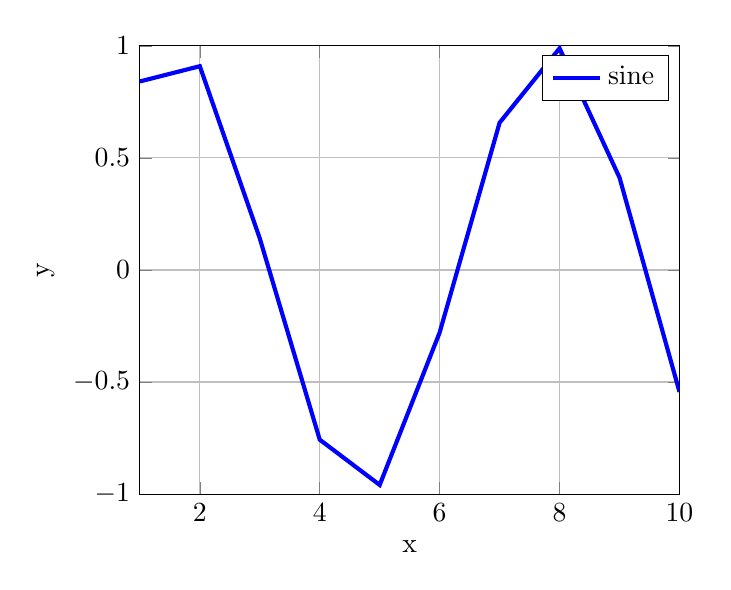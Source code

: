 % This file was created by matlab2tikz v0.4.7 running on MATLAB 8.1.
% Copyright (c) 2008--2014, Nico Schlömer <nico.schloemer@gmail.com>
% All rights reserved.
% Minimal pgfplots version: 1.3
% 
% The latest updates can be retrieved from
%   http://www.mathworks.com/matlabcentral/fileexchange/22022-matlab2tikz
% where you can also make suggestions and rate matlab2tikz.
% 
\begin{tikzpicture}

\begin{axis}[%
xmin=1,
xmax=10,
xlabel={x},
xmajorgrids,
ymin=-1,
ymax=1,
ylabel={y},
ymajorgrids,
legend style={draw=black,fill=white,legend cell align=left}
]
\addplot [color=blue,solid,line width=1.5pt]
  table[row sep=crcr]{%
1	0.841\\
2	0.909\\
3	0.141\\
4	-0.757\\
5	-0.959\\
6	-0.279\\
7	0.657\\
8	0.989\\
9	0.412\\
10	-0.544\\
};
\addlegendentry{sine};

\end{axis}
\end{tikzpicture}%
